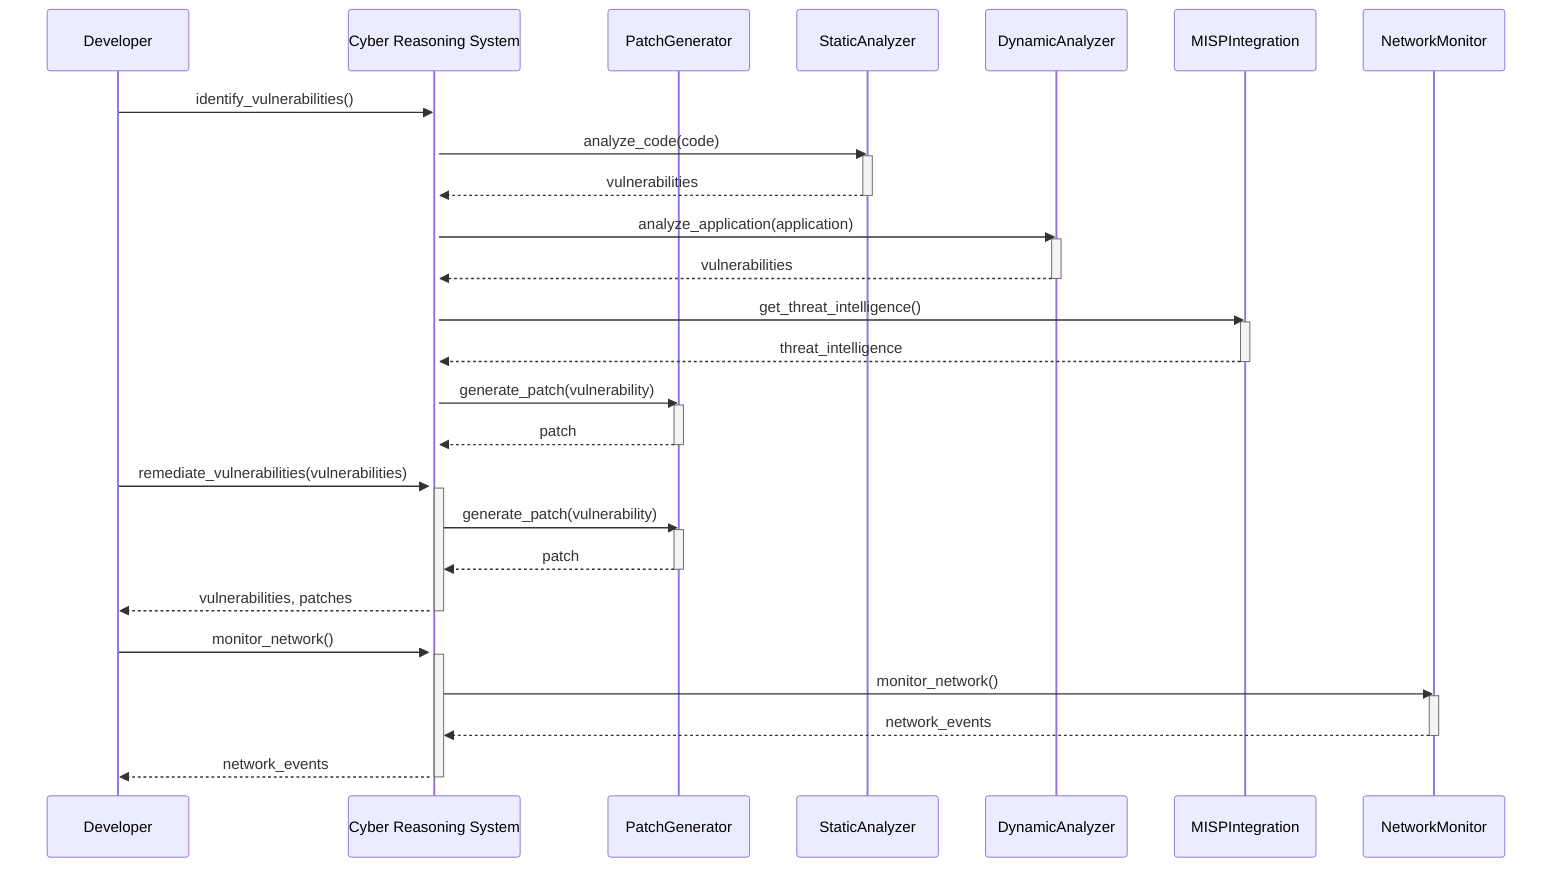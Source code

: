 sequenceDiagram
        participant D as Developer
        participant CRS as Cyber Reasoning System
        participant PG as PatchGenerator
        participant SA as StaticAnalyzer
        participant DA as DynamicAnalyzer
        participant MI as MISPIntegration
        participant NM as NetworkMonitor
        
        D->>CRS: identify_vulnerabilities()
        activate CRS
        CRS->>SA: analyze_code(code)
        activate SA
        SA-->>CRS: vulnerabilities
        deactivate SA
        CRS->>DA: analyze_application(application)
        activate DA
        DA-->>CRS: vulnerabilities
        deactivate DA
        CRS->>MI: get_threat_intelligence()
        activate MI
        MI-->>CRS: threat_intelligence
        deactivate MI
        CRS->>PG: generate_patch(vulnerability)
        activate PG
        PG-->>CRS: patch
        deactivate PG
        D->>CRS: remediate_vulnerabilities(vulnerabilities)
        activate CRS
        CRS->>PG: generate_patch(vulnerability)
        activate PG
        PG-->>CRS: patch
        deactivate PG
        CRS-->>D: vulnerabilities, patches
        deactivate CRS
        
        D->>CRS: monitor_network()
        activate CRS
        CRS->>NM: monitor_network()
        activate NM
        NM-->>CRS: network_events
        deactivate NM
        CRS-->>D: network_events
        deactivate CRS